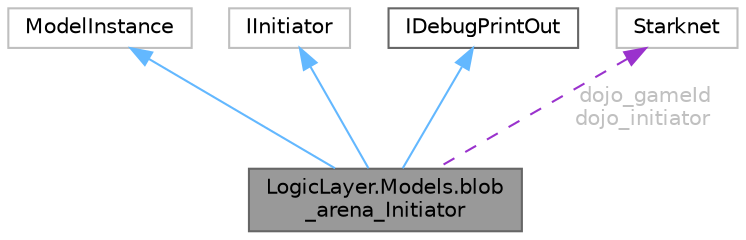 digraph "LogicLayer.Models.blob_arena_Initiator"
{
 // LATEX_PDF_SIZE
  bgcolor="transparent";
  edge [fontname=Helvetica,fontsize=10,labelfontname=Helvetica,labelfontsize=10];
  node [fontname=Helvetica,fontsize=10,shape=box,height=0.2,width=0.4];
  Node1 [id="Node000001",label="LogicLayer.Models.blob\l_arena_Initiator",height=0.2,width=0.4,color="gray40", fillcolor="grey60", style="filled", fontcolor="black",tooltip="Dojo model, This is the user dojo_initiator this is needed as it dictates who can actually start the ..."];
  Node2 -> Node1 [id="edge1_Node000001_Node000002",dir="back",color="steelblue1",style="solid",tooltip=" "];
  Node2 [id="Node000002",label="ModelInstance",height=0.2,width=0.4,color="grey75", fillcolor="white", style="filled",tooltip=" "];
  Node3 -> Node1 [id="edge2_Node000001_Node000003",dir="back",color="steelblue1",style="solid",tooltip=" "];
  Node3 [id="Node000003",label="IInitiator",height=0.2,width=0.4,color="grey75", fillcolor="white", style="filled",URL="$interface_logic_layer_1_1_models_1_1_i_initiator.html",tooltip=" "];
  Node4 -> Node1 [id="edge3_Node000001_Node000004",dir="back",color="steelblue1",style="solid",tooltip=" "];
  Node4 [id="Node000004",label="IDebugPrintOut",height=0.2,width=0.4,color="gray40", fillcolor="white", style="filled",URL="$interface_i_debug_print_out.html",tooltip="interface for mass debugging of a class"];
  Node5 -> Node1 [id="edge4_Node000001_Node000005",dir="back",color="darkorchid3",style="dashed",tooltip=" ",label=" dojo_gameId\ndojo_initiator",fontcolor="grey" ];
  Node5 [id="Node000005",label="Starknet",height=0.2,width=0.4,color="grey75", fillcolor="white", style="filled",tooltip=" "];
}
